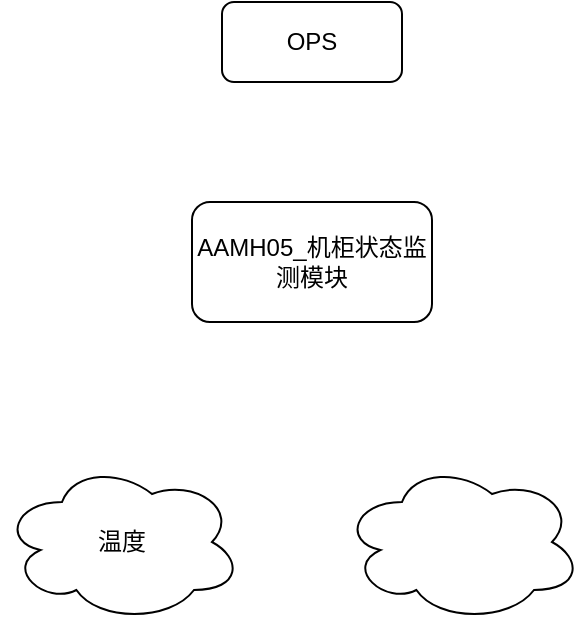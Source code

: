 <mxfile version="22.1.5" type="github">
  <diagram name="第 1 页" id="vgJU4LjBQ2pBz4m-gCEC">
    <mxGraphModel dx="1050" dy="534" grid="1" gridSize="10" guides="1" tooltips="1" connect="1" arrows="1" fold="1" page="1" pageScale="1" pageWidth="827" pageHeight="1169" math="0" shadow="0">
      <root>
        <mxCell id="0" />
        <mxCell id="1" parent="0" />
        <mxCell id="waoaub329VN3d0TcHbbo-1" value="OPS" style="rounded=1;whiteSpace=wrap;html=1;" vertex="1" parent="1">
          <mxGeometry x="320" y="140" width="90" height="40" as="geometry" />
        </mxCell>
        <mxCell id="waoaub329VN3d0TcHbbo-2" value="AAMH05_机柜状态监测模块" style="rounded=1;whiteSpace=wrap;html=1;" vertex="1" parent="1">
          <mxGeometry x="305" y="240" width="120" height="60" as="geometry" />
        </mxCell>
        <mxCell id="waoaub329VN3d0TcHbbo-3" value="温度" style="ellipse;shape=cloud;whiteSpace=wrap;html=1;" vertex="1" parent="1">
          <mxGeometry x="210" y="370" width="120" height="80" as="geometry" />
        </mxCell>
        <mxCell id="waoaub329VN3d0TcHbbo-4" value="" style="ellipse;shape=cloud;whiteSpace=wrap;html=1;" vertex="1" parent="1">
          <mxGeometry x="380" y="370" width="120" height="80" as="geometry" />
        </mxCell>
      </root>
    </mxGraphModel>
  </diagram>
</mxfile>
